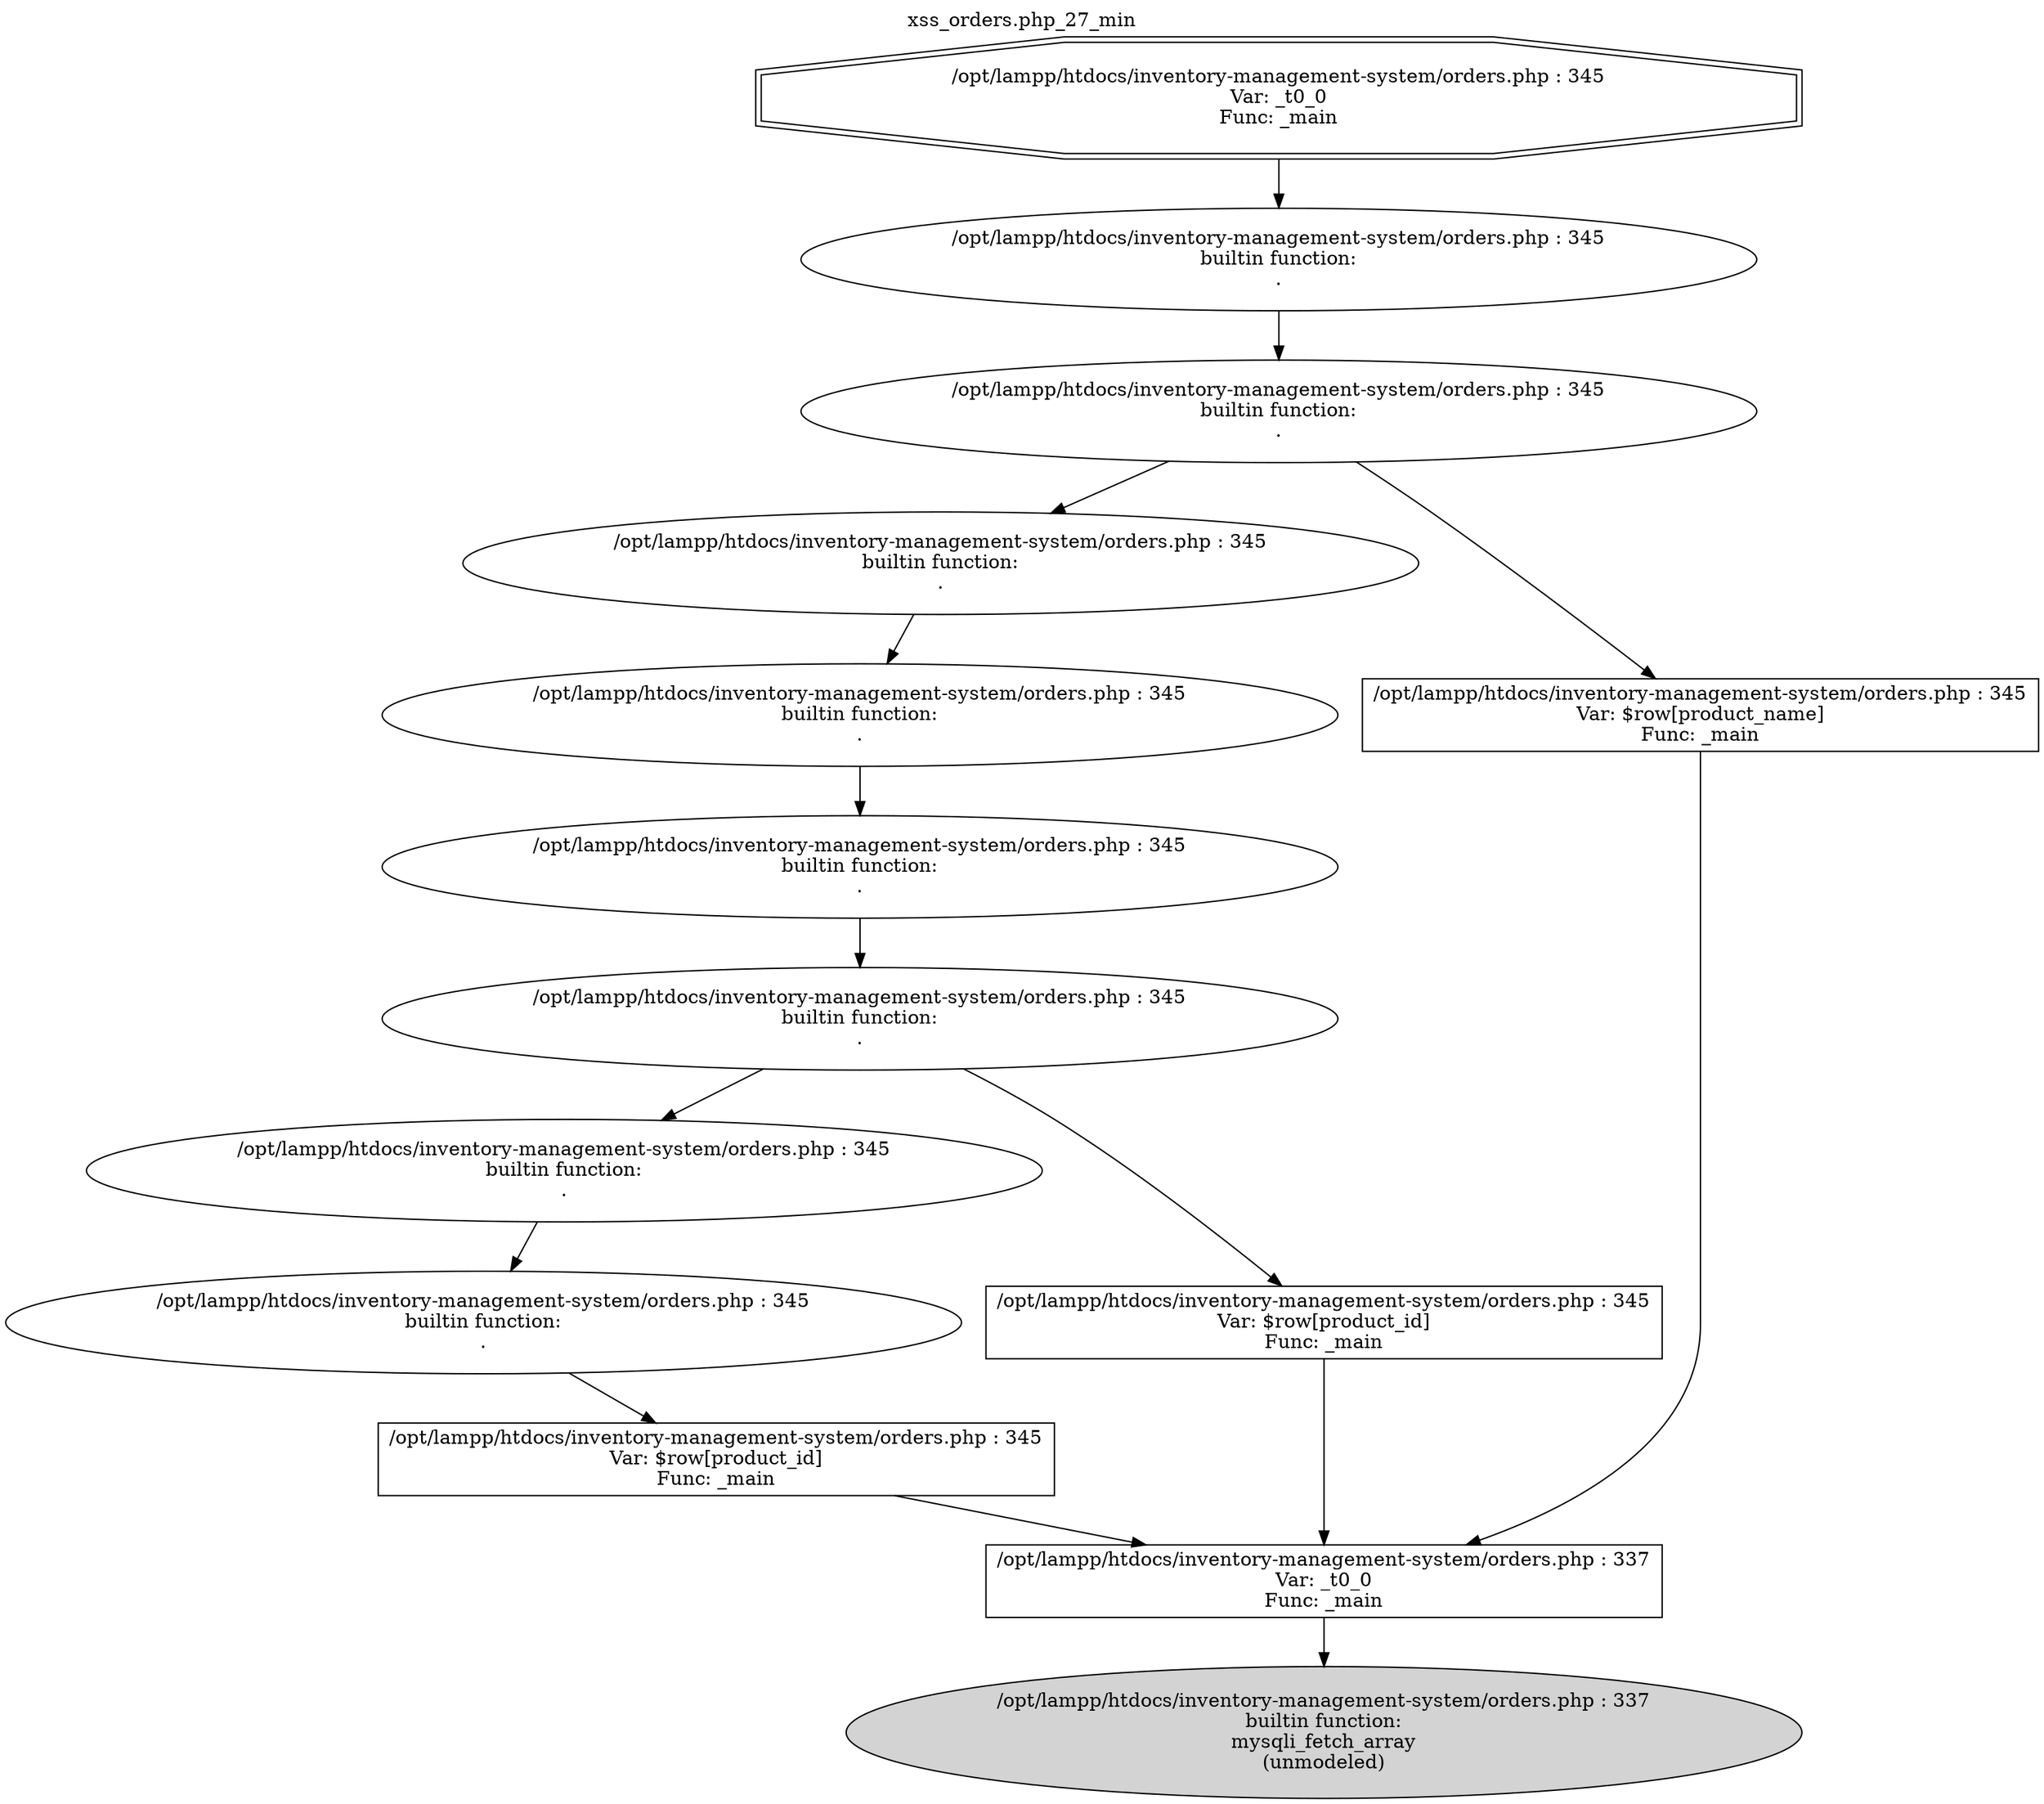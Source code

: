 digraph cfg {
  label="xss_orders.php_27_min";
  labelloc=t;
  n1 [shape=doubleoctagon, label="/opt/lampp/htdocs/inventory-management-system/orders.php : 345\nVar: _t0_0\nFunc: _main\n"];
  n2 [shape=ellipse, label="/opt/lampp/htdocs/inventory-management-system/orders.php : 345\nbuiltin function:\n.\n"];
  n3 [shape=ellipse, label="/opt/lampp/htdocs/inventory-management-system/orders.php : 345\nbuiltin function:\n.\n"];
  n4 [shape=ellipse, label="/opt/lampp/htdocs/inventory-management-system/orders.php : 345\nbuiltin function:\n.\n"];
  n5 [shape=ellipse, label="/opt/lampp/htdocs/inventory-management-system/orders.php : 345\nbuiltin function:\n.\n"];
  n6 [shape=ellipse, label="/opt/lampp/htdocs/inventory-management-system/orders.php : 345\nbuiltin function:\n.\n"];
  n7 [shape=ellipse, label="/opt/lampp/htdocs/inventory-management-system/orders.php : 345\nbuiltin function:\n.\n"];
  n8 [shape=ellipse, label="/opt/lampp/htdocs/inventory-management-system/orders.php : 345\nbuiltin function:\n.\n"];
  n9 [shape=ellipse, label="/opt/lampp/htdocs/inventory-management-system/orders.php : 345\nbuiltin function:\n.\n"];
  n10 [shape=box, label="/opt/lampp/htdocs/inventory-management-system/orders.php : 345\nVar: $row[product_id]\nFunc: _main\n"];
  n11 [shape=box, label="/opt/lampp/htdocs/inventory-management-system/orders.php : 337\nVar: _t0_0\nFunc: _main\n"];
  n12 [shape=ellipse, label="/opt/lampp/htdocs/inventory-management-system/orders.php : 337\nbuiltin function:\nmysqli_fetch_array\n(unmodeled)\n",style=filled];
  n13 [shape=box, label="/opt/lampp/htdocs/inventory-management-system/orders.php : 345\nVar: $row[product_id]\nFunc: _main\n"];
  n14 [shape=box, label="/opt/lampp/htdocs/inventory-management-system/orders.php : 345\nVar: $row[product_name]\nFunc: _main\n"];
  n1 -> n2;
  n2 -> n3;
  n3 -> n4;
  n3 -> n14;
  n4 -> n5;
  n5 -> n6;
  n6 -> n7;
  n7 -> n8;
  n7 -> n13;
  n8 -> n9;
  n9 -> n10;
  n10 -> n11;
  n11 -> n12;
  n13 -> n11;
  n14 -> n11;
}
